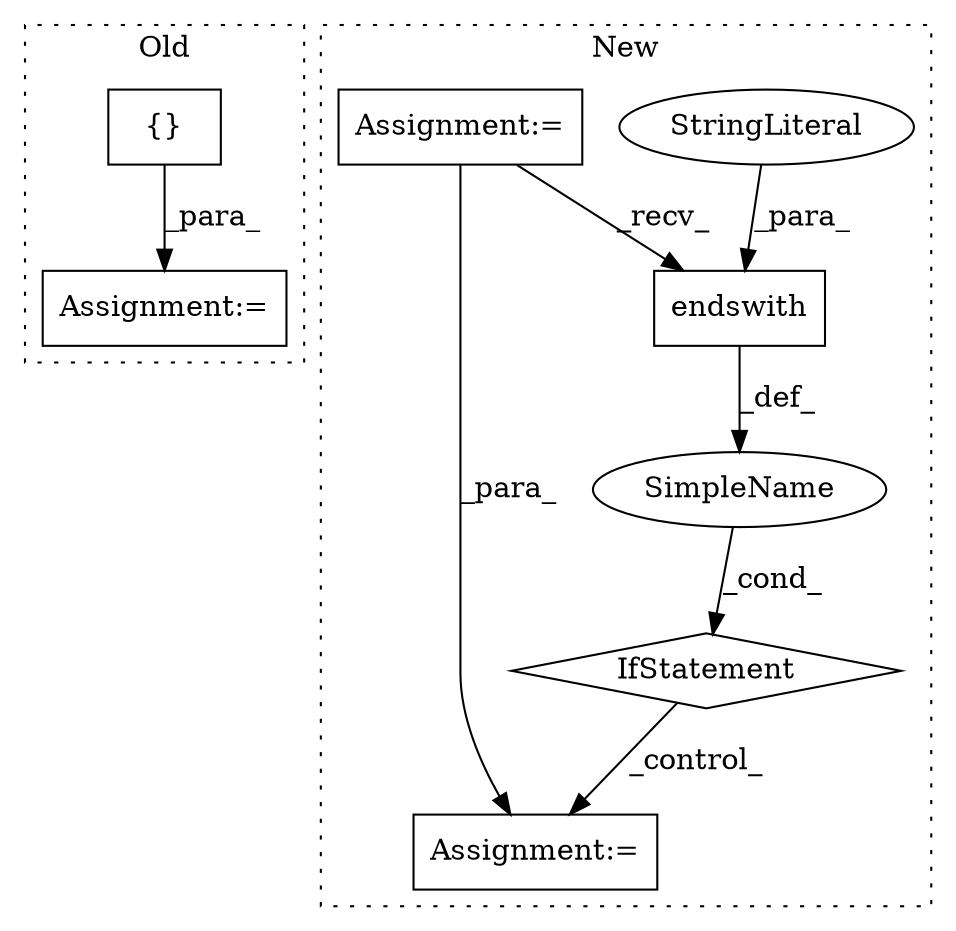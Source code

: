 digraph G {
subgraph cluster0 {
1 [label="{}" a="4" s="1548" l="2" shape="box"];
5 [label="Assignment:=" a="7" s="1530" l="1" shape="box"];
label = "Old";
style="dotted";
}
subgraph cluster1 {
2 [label="endswith" a="32" s="1754,1768" l="9,1" shape="box"];
3 [label="StringLiteral" a="45" s="1763" l="5" shape="ellipse"];
4 [label="IfStatement" a="25" s="1745,1769" l="4,2" shape="diamond"];
6 [label="Assignment:=" a="7" s="1873" l="1" shape="box"];
7 [label="SimpleName" a="42" s="" l="" shape="ellipse"];
8 [label="Assignment:=" a="7" s="1710" l="1" shape="box"];
label = "New";
style="dotted";
}
1 -> 5 [label="_para_"];
2 -> 7 [label="_def_"];
3 -> 2 [label="_para_"];
4 -> 6 [label="_control_"];
7 -> 4 [label="_cond_"];
8 -> 2 [label="_recv_"];
8 -> 6 [label="_para_"];
}